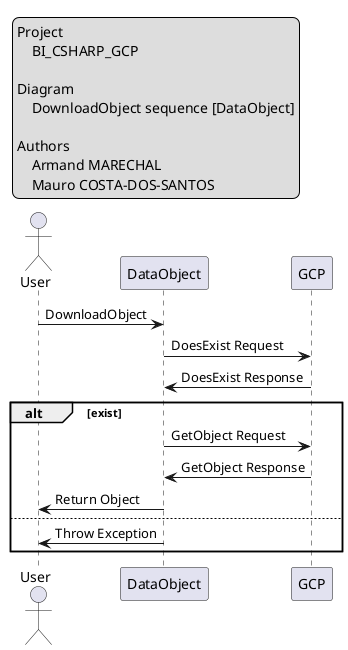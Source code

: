 @startuml DataObject_Create

legend top left
    Project
        BI_CSHARP_GCP

    Diagram
        DownloadObject sequence [DataObject]

    Authors
        Armand MARECHAL
        Mauro COSTA-DOS-SANTOS 
endlegend

actor User

participant "DataObject" as App
participant "GCP" as GCP

User -> App: DownloadObject
App -> GCP: DoesExist Request
GCP -> App: DoesExist Response

alt exist
    App -> GCP: GetObject Request
    GCP -> App: GetObject Response
    App -> User: Return Object
else
    App -> User: Throw Exception
end

@enduml